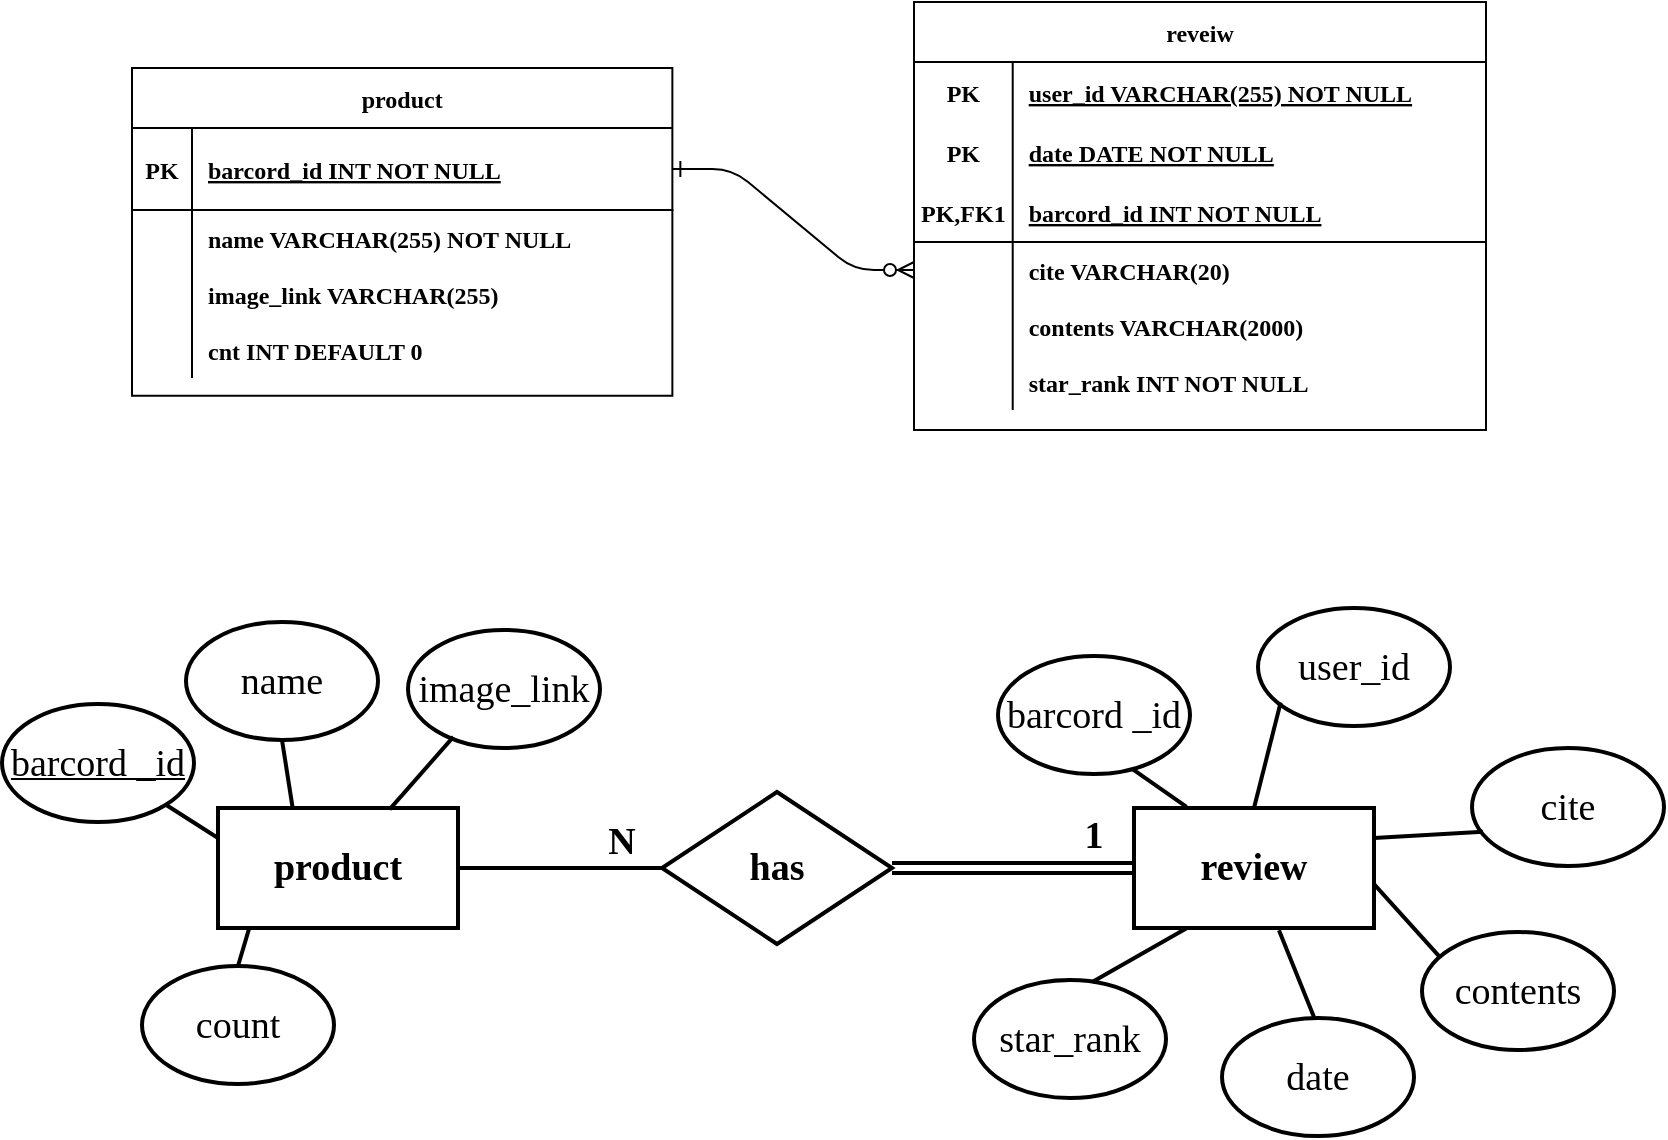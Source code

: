 <mxfile version="14.8.6" type="device"><diagram id="R2lEEEUBdFMjLlhIrx00" name="Page-1"><mxGraphModel dx="1038" dy="547" grid="0" gridSize="10" guides="1" tooltips="1" connect="1" arrows="1" fold="1" page="1" pageScale="1" pageWidth="1169" pageHeight="827" math="0" shadow="0" extFonts="Permanent Marker^https://fonts.googleapis.com/css?family=Permanent+Marker"><root><mxCell id="0"/><mxCell id="1" parent="0"/><mxCell id="C-vyLk0tnHw3VtMMgP7b-1" value="" style="edgeStyle=entityRelationEdgeStyle;endArrow=ERzeroToMany;startArrow=ERone;endFill=1;startFill=0;fontFamily=Comic Sans MS;fontStyle=1" parent="1" source="C-vyLk0tnHw3VtMMgP7b-24" target="C-vyLk0tnHw3VtMMgP7b-6" edge="1"><mxGeometry width="100" height="100" relative="1" as="geometry"><mxPoint x="340" y="720" as="sourcePoint"/><mxPoint x="440" y="620" as="targetPoint"/></mxGeometry></mxCell><mxCell id="C-vyLk0tnHw3VtMMgP7b-2" value="reveiw" style="shape=table;startSize=30;container=1;collapsible=1;childLayout=tableLayout;fixedRows=1;rowLines=0;fontStyle=1;align=center;resizeLast=1;fontFamily=Comic Sans MS;" parent="1" vertex="1"><mxGeometry x="612" y="111" width="286" height="214" as="geometry"/></mxCell><mxCell id="z8gpVtAJkVuGLvHtugsg-14" value="" style="shape=partialRectangle;collapsible=0;dropTarget=0;pointerEvents=0;fillColor=none;points=[[0,0.5],[1,0.5]];portConstraint=eastwest;top=0;left=0;right=0;bottom=1;fontFamily=Comic Sans MS;fontStyle=1;strokeColor=none;" vertex="1" parent="C-vyLk0tnHw3VtMMgP7b-2"><mxGeometry y="30" width="286" height="30" as="geometry"/></mxCell><mxCell id="z8gpVtAJkVuGLvHtugsg-15" value="PK" style="shape=partialRectangle;overflow=hidden;connectable=0;fillColor=none;top=0;left=0;bottom=0;right=0;fontStyle=1;fontFamily=Comic Sans MS;strokeColor=none;" vertex="1" parent="z8gpVtAJkVuGLvHtugsg-14"><mxGeometry width="49.357" height="30" as="geometry"/></mxCell><mxCell id="z8gpVtAJkVuGLvHtugsg-16" value="user_id VARCHAR(255) NOT NULL " style="shape=partialRectangle;overflow=hidden;connectable=0;fillColor=none;top=0;left=0;bottom=0;right=0;align=left;spacingLeft=6;fontStyle=5;fontFamily=Comic Sans MS;strokeColor=none;" vertex="1" parent="z8gpVtAJkVuGLvHtugsg-14"><mxGeometry x="49.357" width="236.643" height="30" as="geometry"/></mxCell><mxCell id="z8gpVtAJkVuGLvHtugsg-20" value="" style="shape=partialRectangle;collapsible=0;dropTarget=0;pointerEvents=0;fillColor=none;points=[[0,0.5],[1,0.5]];portConstraint=eastwest;top=0;left=0;right=0;bottom=1;fontFamily=Comic Sans MS;fontStyle=1;strokeColor=none;" vertex="1" parent="C-vyLk0tnHw3VtMMgP7b-2"><mxGeometry y="60" width="286" height="30" as="geometry"/></mxCell><mxCell id="z8gpVtAJkVuGLvHtugsg-21" value="PK" style="shape=partialRectangle;overflow=hidden;connectable=0;fillColor=none;top=0;left=0;bottom=0;right=0;fontStyle=1;fontFamily=Comic Sans MS;strokeColor=none;" vertex="1" parent="z8gpVtAJkVuGLvHtugsg-20"><mxGeometry width="49.357" height="30" as="geometry"/></mxCell><mxCell id="z8gpVtAJkVuGLvHtugsg-22" value="date DATE NOT NULL " style="shape=partialRectangle;overflow=hidden;connectable=0;fillColor=none;top=0;left=0;bottom=0;right=0;align=left;spacingLeft=6;fontStyle=5;fontFamily=Comic Sans MS;strokeColor=none;" vertex="1" parent="z8gpVtAJkVuGLvHtugsg-20"><mxGeometry x="49.357" width="236.643" height="30" as="geometry"/></mxCell><mxCell id="z8gpVtAJkVuGLvHtugsg-17" value="" style="shape=partialRectangle;collapsible=0;dropTarget=0;pointerEvents=0;fillColor=none;points=[[0,0.5],[1,0.5]];portConstraint=eastwest;top=0;left=0;right=0;bottom=1;fontFamily=Comic Sans MS;fontStyle=1;" vertex="1" parent="C-vyLk0tnHw3VtMMgP7b-2"><mxGeometry y="90" width="286" height="30" as="geometry"/></mxCell><mxCell id="z8gpVtAJkVuGLvHtugsg-18" value="PK,FK1" style="shape=partialRectangle;overflow=hidden;connectable=0;fillColor=none;top=0;left=0;bottom=0;right=0;fontStyle=1;fontFamily=Comic Sans MS;" vertex="1" parent="z8gpVtAJkVuGLvHtugsg-17"><mxGeometry width="49.357" height="30" as="geometry"/></mxCell><mxCell id="z8gpVtAJkVuGLvHtugsg-19" value="barcord_id INT NOT NULL " style="shape=partialRectangle;overflow=hidden;connectable=0;fillColor=none;top=0;left=0;bottom=0;right=0;align=left;spacingLeft=6;fontStyle=5;fontFamily=Comic Sans MS;" vertex="1" parent="z8gpVtAJkVuGLvHtugsg-17"><mxGeometry x="49.357" width="236.643" height="30" as="geometry"/></mxCell><mxCell id="C-vyLk0tnHw3VtMMgP7b-6" value="" style="shape=partialRectangle;collapsible=0;dropTarget=0;pointerEvents=0;fillColor=none;points=[[0,0.5],[1,0.5]];portConstraint=eastwest;top=0;left=0;right=0;bottom=0;fontFamily=Comic Sans MS;fontStyle=1" parent="C-vyLk0tnHw3VtMMgP7b-2" vertex="1"><mxGeometry y="120" width="286" height="28" as="geometry"/></mxCell><mxCell id="C-vyLk0tnHw3VtMMgP7b-7" value="" style="shape=partialRectangle;overflow=hidden;connectable=0;fillColor=none;top=0;left=0;bottom=0;right=0;fontFamily=Comic Sans MS;fontStyle=1" parent="C-vyLk0tnHw3VtMMgP7b-6" vertex="1"><mxGeometry width="49.357" height="28" as="geometry"/></mxCell><mxCell id="C-vyLk0tnHw3VtMMgP7b-8" value="cite VARCHAR(20) " style="shape=partialRectangle;overflow=hidden;connectable=0;fillColor=none;top=0;left=0;bottom=0;right=0;align=left;spacingLeft=6;fontFamily=Comic Sans MS;fontStyle=1" parent="C-vyLk0tnHw3VtMMgP7b-6" vertex="1"><mxGeometry x="49.357" width="236.643" height="28" as="geometry"/></mxCell><mxCell id="C-vyLk0tnHw3VtMMgP7b-9" value="" style="shape=partialRectangle;collapsible=0;dropTarget=0;pointerEvents=0;fillColor=none;points=[[0,0.5],[1,0.5]];portConstraint=eastwest;top=0;left=0;right=0;bottom=0;fontFamily=Comic Sans MS;fontStyle=1" parent="C-vyLk0tnHw3VtMMgP7b-2" vertex="1"><mxGeometry y="148" width="286" height="28" as="geometry"/></mxCell><mxCell id="C-vyLk0tnHw3VtMMgP7b-10" value="" style="shape=partialRectangle;overflow=hidden;connectable=0;fillColor=none;top=0;left=0;bottom=0;right=0;fontFamily=Comic Sans MS;fontStyle=1" parent="C-vyLk0tnHw3VtMMgP7b-9" vertex="1"><mxGeometry width="49.357" height="28" as="geometry"/></mxCell><mxCell id="C-vyLk0tnHw3VtMMgP7b-11" value="contents VARCHAR(2000)" style="shape=partialRectangle;overflow=hidden;connectable=0;fillColor=none;top=0;left=0;bottom=0;right=0;align=left;spacingLeft=6;fontFamily=Comic Sans MS;fontStyle=1" parent="C-vyLk0tnHw3VtMMgP7b-9" vertex="1"><mxGeometry x="49.357" width="236.643" height="28" as="geometry"/></mxCell><mxCell id="z8gpVtAJkVuGLvHtugsg-23" value="" style="shape=partialRectangle;collapsible=0;dropTarget=0;pointerEvents=0;fillColor=none;points=[[0,0.5],[1,0.5]];portConstraint=eastwest;top=0;left=0;right=0;bottom=0;fontFamily=Comic Sans MS;fontStyle=1" vertex="1" parent="C-vyLk0tnHw3VtMMgP7b-2"><mxGeometry y="176" width="286" height="28" as="geometry"/></mxCell><mxCell id="z8gpVtAJkVuGLvHtugsg-24" value="" style="shape=partialRectangle;overflow=hidden;connectable=0;fillColor=none;top=0;left=0;bottom=0;right=0;fontFamily=Comic Sans MS;fontStyle=1" vertex="1" parent="z8gpVtAJkVuGLvHtugsg-23"><mxGeometry width="49.357" height="28" as="geometry"/></mxCell><mxCell id="z8gpVtAJkVuGLvHtugsg-25" value="star_rank INT NOT NULL" style="shape=partialRectangle;overflow=hidden;connectable=0;fillColor=none;top=0;left=0;bottom=0;right=0;align=left;spacingLeft=6;fontFamily=Comic Sans MS;fontStyle=1" vertex="1" parent="z8gpVtAJkVuGLvHtugsg-23"><mxGeometry x="49.357" width="236.643" height="28" as="geometry"/></mxCell><mxCell id="C-vyLk0tnHw3VtMMgP7b-23" value="product" style="shape=table;startSize=30;container=1;collapsible=1;childLayout=tableLayout;fixedRows=1;rowLines=0;fontStyle=1;align=center;resizeLast=1;fontFamily=Comic Sans MS;" parent="1" vertex="1"><mxGeometry x="221" y="144.0" width="270.183" height="163.9" as="geometry"/></mxCell><mxCell id="C-vyLk0tnHw3VtMMgP7b-24" value="" style="shape=partialRectangle;collapsible=0;dropTarget=0;pointerEvents=0;fillColor=none;points=[[0,0.5],[1,0.5]];portConstraint=eastwest;top=0;left=0;right=0;bottom=1;fontFamily=Comic Sans MS;fontStyle=1" parent="C-vyLk0tnHw3VtMMgP7b-23" vertex="1"><mxGeometry y="30" width="270.183" height="41" as="geometry"/></mxCell><mxCell id="C-vyLk0tnHw3VtMMgP7b-25" value="PK" style="shape=partialRectangle;overflow=hidden;connectable=0;fillColor=none;top=0;left=0;bottom=0;right=0;fontStyle=1;fontFamily=Comic Sans MS;" parent="C-vyLk0tnHw3VtMMgP7b-24" vertex="1"><mxGeometry width="30" height="41" as="geometry"/></mxCell><mxCell id="C-vyLk0tnHw3VtMMgP7b-26" value="barcord_id INT NOT NULL " style="shape=partialRectangle;overflow=hidden;connectable=0;fillColor=none;top=0;left=0;bottom=0;right=0;align=left;spacingLeft=6;fontStyle=5;fontFamily=Comic Sans MS;" parent="C-vyLk0tnHw3VtMMgP7b-24" vertex="1"><mxGeometry x="30" width="240.183" height="41" as="geometry"/></mxCell><mxCell id="C-vyLk0tnHw3VtMMgP7b-27" value="" style="shape=partialRectangle;collapsible=0;dropTarget=0;pointerEvents=0;fillColor=none;points=[[0,0.5],[1,0.5]];portConstraint=eastwest;top=0;left=0;right=0;bottom=0;fontFamily=Comic Sans MS;fontStyle=1" parent="C-vyLk0tnHw3VtMMgP7b-23" vertex="1"><mxGeometry y="71" width="270.183" height="28" as="geometry"/></mxCell><mxCell id="C-vyLk0tnHw3VtMMgP7b-28" value="" style="shape=partialRectangle;overflow=hidden;connectable=0;fillColor=none;top=0;left=0;bottom=0;right=0;fontFamily=Comic Sans MS;fontStyle=1" parent="C-vyLk0tnHw3VtMMgP7b-27" vertex="1"><mxGeometry width="30" height="28" as="geometry"/></mxCell><mxCell id="C-vyLk0tnHw3VtMMgP7b-29" value="name VARCHAR(255) NOT NULL" style="shape=partialRectangle;overflow=hidden;connectable=0;fillColor=none;top=0;left=0;bottom=0;right=0;align=left;spacingLeft=6;fontFamily=Comic Sans MS;fontStyle=1;" parent="C-vyLk0tnHw3VtMMgP7b-27" vertex="1"><mxGeometry x="30" width="240.183" height="28" as="geometry"/></mxCell><mxCell id="z8gpVtAJkVuGLvHtugsg-8" value="" style="shape=partialRectangle;collapsible=0;dropTarget=0;pointerEvents=0;fillColor=none;points=[[0,0.5],[1,0.5]];portConstraint=eastwest;top=0;left=0;right=0;bottom=0;fontFamily=Comic Sans MS;fontStyle=1;shadow=0;" vertex="1" parent="C-vyLk0tnHw3VtMMgP7b-23"><mxGeometry y="99" width="270.183" height="28" as="geometry"/></mxCell><mxCell id="z8gpVtAJkVuGLvHtugsg-9" value="" style="shape=partialRectangle;overflow=hidden;connectable=0;fillColor=none;top=0;left=0;bottom=0;right=0;fontFamily=Comic Sans MS;fontStyle=1;shadow=0;" vertex="1" parent="z8gpVtAJkVuGLvHtugsg-8"><mxGeometry width="30" height="28" as="geometry"/></mxCell><mxCell id="z8gpVtAJkVuGLvHtugsg-10" value="image_link VARCHAR(255)" style="shape=partialRectangle;overflow=hidden;connectable=0;fillColor=none;top=0;left=0;bottom=0;right=0;align=left;spacingLeft=6;fontFamily=Comic Sans MS;fontStyle=1;shadow=0;" vertex="1" parent="z8gpVtAJkVuGLvHtugsg-8"><mxGeometry x="30" width="240.183" height="28" as="geometry"/></mxCell><mxCell id="z8gpVtAJkVuGLvHtugsg-11" value="" style="shape=partialRectangle;collapsible=0;dropTarget=0;pointerEvents=0;fillColor=none;points=[[0,0.5],[1,0.5]];portConstraint=eastwest;top=0;left=0;right=0;bottom=0;fontFamily=Comic Sans MS;fontStyle=1;shadow=0;" vertex="1" parent="C-vyLk0tnHw3VtMMgP7b-23"><mxGeometry y="127" width="270.183" height="28" as="geometry"/></mxCell><mxCell id="z8gpVtAJkVuGLvHtugsg-12" value="" style="shape=partialRectangle;overflow=hidden;connectable=0;fillColor=none;top=0;left=0;bottom=0;right=0;fontFamily=Comic Sans MS;fontStyle=1;shadow=0;" vertex="1" parent="z8gpVtAJkVuGLvHtugsg-11"><mxGeometry width="30" height="28" as="geometry"/></mxCell><mxCell id="z8gpVtAJkVuGLvHtugsg-13" value="cnt INT DEFAULT 0" style="shape=partialRectangle;overflow=hidden;connectable=0;fillColor=none;top=0;left=0;bottom=0;right=0;align=left;spacingLeft=6;fontFamily=Comic Sans MS;fontStyle=1;shadow=0;" vertex="1" parent="z8gpVtAJkVuGLvHtugsg-11"><mxGeometry x="30" width="240.183" height="28" as="geometry"/></mxCell><mxCell id="z8gpVtAJkVuGLvHtugsg-26" value="product" style="rounded=0;whiteSpace=wrap;html=1;shadow=0;fontFamily=Comic Sans MS;fillColor=none;align=center;strokeWidth=2;fontSize=19;fontStyle=1" vertex="1" parent="1"><mxGeometry x="264" y="514" width="120" height="60" as="geometry"/></mxCell><mxCell id="z8gpVtAJkVuGLvHtugsg-27" value="has" style="rhombus;whiteSpace=wrap;html=1;shadow=0;fontFamily=Comic Sans MS;fillColor=none;align=center;strokeWidth=2;fontSize=19;fontStyle=1" vertex="1" parent="1"><mxGeometry x="486" y="506" width="115" height="76" as="geometry"/></mxCell><mxCell id="z8gpVtAJkVuGLvHtugsg-28" value="review" style="rounded=0;whiteSpace=wrap;html=1;shadow=0;fontFamily=Comic Sans MS;fillColor=none;align=center;strokeWidth=2;fontSize=19;fontStyle=1" vertex="1" parent="1"><mxGeometry x="722" y="514" width="120" height="60" as="geometry"/></mxCell><mxCell id="z8gpVtAJkVuGLvHtugsg-29" value="" style="endArrow=none;html=1;fontFamily=Comic Sans MS;exitX=1;exitY=0.5;exitDx=0;exitDy=0;entryX=0;entryY=0.5;entryDx=0;entryDy=0;strokeWidth=2;align=center;fontSize=19;fontStyle=1" edge="1" parent="1" source="z8gpVtAJkVuGLvHtugsg-26" target="z8gpVtAJkVuGLvHtugsg-27"><mxGeometry width="50" height="50" relative="1" as="geometry"><mxPoint x="532" y="536" as="sourcePoint"/><mxPoint x="582" y="486" as="targetPoint"/></mxGeometry></mxCell><mxCell id="z8gpVtAJkVuGLvHtugsg-30" value="" style="endArrow=none;html=1;fontFamily=Comic Sans MS;exitX=1;exitY=0.5;exitDx=0;exitDy=0;entryX=0;entryY=0.5;entryDx=0;entryDy=0;shape=link;strokeWidth=2;align=center;fontSize=19;fontStyle=1" edge="1" parent="1" source="z8gpVtAJkVuGLvHtugsg-27" target="z8gpVtAJkVuGLvHtugsg-28"><mxGeometry width="50" height="50" relative="1" as="geometry"><mxPoint x="532" y="536" as="sourcePoint"/><mxPoint x="582" y="486" as="targetPoint"/></mxGeometry></mxCell><mxCell id="z8gpVtAJkVuGLvHtugsg-32" value="N" style="text;html=1;strokeColor=none;fillColor=none;align=center;verticalAlign=middle;whiteSpace=wrap;rounded=0;shadow=0;fontFamily=Comic Sans MS;fontSize=19;fontStyle=1" vertex="1" parent="1"><mxGeometry x="446" y="521" width="40" height="20" as="geometry"/></mxCell><mxCell id="z8gpVtAJkVuGLvHtugsg-33" value="1" style="text;html=1;strokeColor=none;fillColor=none;align=center;verticalAlign=middle;whiteSpace=wrap;rounded=0;shadow=0;fontFamily=Comic Sans MS;fontSize=19;fontStyle=1" vertex="1" parent="1"><mxGeometry x="682" y="518" width="40" height="20" as="geometry"/></mxCell><mxCell id="z8gpVtAJkVuGLvHtugsg-35" value="barcord _id" style="ellipse;whiteSpace=wrap;html=1;shadow=0;fontFamily=Comic Sans MS;fontSize=19;strokeWidth=2;fillColor=none;align=center;fontStyle=4" vertex="1" parent="1"><mxGeometry x="156" y="462" width="96" height="59" as="geometry"/></mxCell><mxCell id="z8gpVtAJkVuGLvHtugsg-36" value="name" style="ellipse;whiteSpace=wrap;html=1;shadow=0;fontFamily=Comic Sans MS;fontSize=19;strokeWidth=2;fillColor=none;align=center;" vertex="1" parent="1"><mxGeometry x="248" y="421" width="96" height="59" as="geometry"/></mxCell><mxCell id="z8gpVtAJkVuGLvHtugsg-37" value="image_link" style="ellipse;whiteSpace=wrap;html=1;shadow=0;fontFamily=Comic Sans MS;fontSize=19;strokeWidth=2;fillColor=none;align=center;" vertex="1" parent="1"><mxGeometry x="359" y="425" width="96" height="59" as="geometry"/></mxCell><mxCell id="z8gpVtAJkVuGLvHtugsg-38" value="count" style="ellipse;whiteSpace=wrap;html=1;shadow=0;fontFamily=Comic Sans MS;fontSize=19;strokeWidth=2;fillColor=none;align=center;" vertex="1" parent="1"><mxGeometry x="226" y="593" width="96" height="59" as="geometry"/></mxCell><mxCell id="z8gpVtAJkVuGLvHtugsg-39" value="barcord _id" style="ellipse;whiteSpace=wrap;html=1;shadow=0;fontFamily=Comic Sans MS;fontSize=19;strokeWidth=2;fillColor=none;align=center;fontStyle=0" vertex="1" parent="1"><mxGeometry x="654" y="438" width="96" height="59" as="geometry"/></mxCell><mxCell id="z8gpVtAJkVuGLvHtugsg-40" value="user_id" style="ellipse;whiteSpace=wrap;html=1;shadow=0;fontFamily=Comic Sans MS;fontSize=19;strokeWidth=2;fillColor=none;align=center;" vertex="1" parent="1"><mxGeometry x="784" y="414" width="96" height="59" as="geometry"/></mxCell><mxCell id="z8gpVtAJkVuGLvHtugsg-41" value="cite" style="ellipse;whiteSpace=wrap;html=1;shadow=0;fontFamily=Comic Sans MS;fontSize=19;strokeWidth=2;fillColor=none;align=center;" vertex="1" parent="1"><mxGeometry x="891" y="484" width="96" height="59" as="geometry"/></mxCell><mxCell id="z8gpVtAJkVuGLvHtugsg-42" value="contents" style="ellipse;whiteSpace=wrap;html=1;shadow=0;fontFamily=Comic Sans MS;fontSize=19;strokeWidth=2;fillColor=none;align=center;" vertex="1" parent="1"><mxGeometry x="866" y="576" width="96" height="59" as="geometry"/></mxCell><mxCell id="z8gpVtAJkVuGLvHtugsg-43" value="date" style="ellipse;whiteSpace=wrap;html=1;shadow=0;fontFamily=Comic Sans MS;fontSize=19;strokeWidth=2;fillColor=none;align=center;" vertex="1" parent="1"><mxGeometry x="766" y="619" width="96" height="59" as="geometry"/></mxCell><mxCell id="z8gpVtAJkVuGLvHtugsg-44" value="star_rank" style="ellipse;whiteSpace=wrap;html=1;shadow=0;fontFamily=Comic Sans MS;fontSize=19;strokeWidth=2;fillColor=none;align=center;" vertex="1" parent="1"><mxGeometry x="642" y="600" width="96" height="59" as="geometry"/></mxCell><mxCell id="z8gpVtAJkVuGLvHtugsg-45" style="edgeStyle=orthogonalEdgeStyle;shape=link;rounded=0;orthogonalLoop=1;jettySize=auto;html=1;exitX=0.5;exitY=1;exitDx=0;exitDy=0;fontFamily=Comic Sans MS;fontSize=19;strokeWidth=2;align=center;" edge="1" parent="1" source="z8gpVtAJkVuGLvHtugsg-44" target="z8gpVtAJkVuGLvHtugsg-44"><mxGeometry relative="1" as="geometry"/></mxCell><mxCell id="z8gpVtAJkVuGLvHtugsg-46" value="" style="endArrow=none;html=1;fontFamily=Comic Sans MS;fontSize=19;strokeWidth=2;align=center;exitX=0.697;exitY=0.955;exitDx=0;exitDy=0;exitPerimeter=0;entryX=0.219;entryY=-0.009;entryDx=0;entryDy=0;entryPerimeter=0;" edge="1" parent="1" source="z8gpVtAJkVuGLvHtugsg-39" target="z8gpVtAJkVuGLvHtugsg-28"><mxGeometry width="50" height="50" relative="1" as="geometry"><mxPoint x="727" y="498" as="sourcePoint"/><mxPoint x="777" y="448" as="targetPoint"/></mxGeometry></mxCell><mxCell id="z8gpVtAJkVuGLvHtugsg-47" value="" style="endArrow=none;html=1;fontFamily=Comic Sans MS;fontSize=19;strokeWidth=2;align=center;exitX=0.118;exitY=0.801;exitDx=0;exitDy=0;exitPerimeter=0;entryX=0.5;entryY=0;entryDx=0;entryDy=0;" edge="1" parent="1" source="z8gpVtAJkVuGLvHtugsg-40" target="z8gpVtAJkVuGLvHtugsg-28"><mxGeometry width="50" height="50" relative="1" as="geometry"><mxPoint x="727" y="498" as="sourcePoint"/><mxPoint x="777" y="448" as="targetPoint"/></mxGeometry></mxCell><mxCell id="z8gpVtAJkVuGLvHtugsg-48" value="" style="endArrow=none;html=1;fontFamily=Comic Sans MS;fontSize=19;strokeWidth=2;align=center;exitX=0.057;exitY=0.71;exitDx=0;exitDy=0;exitPerimeter=0;entryX=1;entryY=0.25;entryDx=0;entryDy=0;" edge="1" parent="1" source="z8gpVtAJkVuGLvHtugsg-41" target="z8gpVtAJkVuGLvHtugsg-28"><mxGeometry width="50" height="50" relative="1" as="geometry"><mxPoint x="727" y="498" as="sourcePoint"/><mxPoint x="777" y="448" as="targetPoint"/></mxGeometry></mxCell><mxCell id="z8gpVtAJkVuGLvHtugsg-49" value="" style="endArrow=none;html=1;fontFamily=Comic Sans MS;fontSize=19;strokeWidth=2;align=center;exitX=0.091;exitY=0.209;exitDx=0;exitDy=0;exitPerimeter=0;entryX=1.002;entryY=0.639;entryDx=0;entryDy=0;entryPerimeter=0;" edge="1" parent="1" source="z8gpVtAJkVuGLvHtugsg-42" target="z8gpVtAJkVuGLvHtugsg-28"><mxGeometry width="50" height="50" relative="1" as="geometry"><mxPoint x="727" y="498" as="sourcePoint"/><mxPoint x="777" y="448" as="targetPoint"/></mxGeometry></mxCell><mxCell id="z8gpVtAJkVuGLvHtugsg-50" value="" style="endArrow=none;html=1;fontFamily=Comic Sans MS;fontSize=19;strokeWidth=2;align=center;exitX=0.479;exitY=-0.009;exitDx=0;exitDy=0;exitPerimeter=0;entryX=0.604;entryY=1.018;entryDx=0;entryDy=0;entryPerimeter=0;" edge="1" parent="1" source="z8gpVtAJkVuGLvHtugsg-43" target="z8gpVtAJkVuGLvHtugsg-28"><mxGeometry width="50" height="50" relative="1" as="geometry"><mxPoint x="727" y="498" as="sourcePoint"/><mxPoint x="777" y="448" as="targetPoint"/></mxGeometry></mxCell><mxCell id="z8gpVtAJkVuGLvHtugsg-51" value="" style="endArrow=none;html=1;fontFamily=Comic Sans MS;fontSize=19;strokeWidth=2;align=center;exitX=0.616;exitY=0.017;exitDx=0;exitDy=0;exitPerimeter=0;entryX=0.219;entryY=1.002;entryDx=0;entryDy=0;entryPerimeter=0;" edge="1" parent="1" source="z8gpVtAJkVuGLvHtugsg-44" target="z8gpVtAJkVuGLvHtugsg-28"><mxGeometry width="50" height="50" relative="1" as="geometry"><mxPoint x="727" y="498" as="sourcePoint"/><mxPoint x="777" y="448" as="targetPoint"/></mxGeometry></mxCell><mxCell id="z8gpVtAJkVuGLvHtugsg-52" value="" style="endArrow=none;html=1;fontFamily=Comic Sans MS;fontSize=19;strokeWidth=2;align=center;exitX=0;exitY=0.25;exitDx=0;exitDy=0;entryX=1;entryY=1;entryDx=0;entryDy=0;" edge="1" parent="1" source="z8gpVtAJkVuGLvHtugsg-26" target="z8gpVtAJkVuGLvHtugsg-35"><mxGeometry width="50" height="50" relative="1" as="geometry"><mxPoint x="298" y="533" as="sourcePoint"/><mxPoint x="228.194" y="513" as="targetPoint"/></mxGeometry></mxCell><mxCell id="z8gpVtAJkVuGLvHtugsg-53" value="" style="endArrow=none;html=1;fontFamily=Comic Sans MS;fontSize=19;strokeWidth=2;align=center;exitX=0.312;exitY=0.011;exitDx=0;exitDy=0;entryX=0.5;entryY=1;entryDx=0;entryDy=0;exitPerimeter=0;" edge="1" parent="1" source="z8gpVtAJkVuGLvHtugsg-26" target="z8gpVtAJkVuGLvHtugsg-36"><mxGeometry width="50" height="50" relative="1" as="geometry"><mxPoint x="298" y="533" as="sourcePoint"/><mxPoint x="228.194" y="513" as="targetPoint"/></mxGeometry></mxCell><mxCell id="z8gpVtAJkVuGLvHtugsg-55" value="" style="endArrow=none;html=1;fontFamily=Comic Sans MS;fontSize=19;strokeWidth=2;align=center;exitX=0.715;exitY=0.011;exitDx=0;exitDy=0;exitPerimeter=0;entryX=0.236;entryY=0.906;entryDx=0;entryDy=0;entryPerimeter=0;" edge="1" parent="1" source="z8gpVtAJkVuGLvHtugsg-26" target="z8gpVtAJkVuGLvHtugsg-37"><mxGeometry width="50" height="50" relative="1" as="geometry"><mxPoint x="298" y="533" as="sourcePoint"/><mxPoint x="396" y="474" as="targetPoint"/></mxGeometry></mxCell><mxCell id="z8gpVtAJkVuGLvHtugsg-56" value="" style="endArrow=none;html=1;fontFamily=Comic Sans MS;fontSize=19;strokeWidth=2;align=center;exitX=0.131;exitY=0.995;exitDx=0;exitDy=0;entryX=0.5;entryY=0;entryDx=0;entryDy=0;exitPerimeter=0;" edge="1" parent="1" source="z8gpVtAJkVuGLvHtugsg-26" target="z8gpVtAJkVuGLvHtugsg-38"><mxGeometry width="50" height="50" relative="1" as="geometry"><mxPoint x="298" y="533" as="sourcePoint"/><mxPoint x="228.194" y="513" as="targetPoint"/></mxGeometry></mxCell></root></mxGraphModel></diagram></mxfile>
